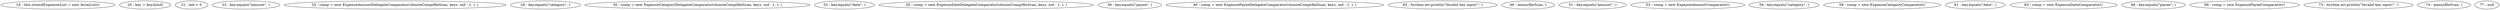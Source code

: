digraph G {
"16 : this.storedExpensesList = new ArrayList()"
"20 : key = keys[ind]"
"21 : ind > 0"
"23 : key.equals(\"amount\", )"
"25 : comp = new ExpenseAmountDelegateComparator(chooseComp(fileScan, keys, ind - 1, ), )"
"28 : key.equals(\"category\", )"
"30 : comp = new ExpenseCategoryDelegateComparator(chooseComp(fileScan, keys, ind - 1, ), )"
"33 : key.equals(\"date\", )"
"35 : comp = new ExpenseDateDelegateComparator(chooseComp(fileScan, keys, ind - 1, ), )"
"38 : key.equals(\"payee\", )"
"40 : comp = new ExpensePayeeDelegateComparator(chooseComp(fileScan, keys, ind - 1, ), )"
"45 : System.err.println(\"Invalid key input!\", )"
"46 : menu(fileScan, )"
"51 : key.equals(\"amount\", )"
"53 : comp = new ExpenseAmountComparator()"
"56 : key.equals(\"category\", )"
"58 : comp = new ExpenseCategoryComparator()"
"61 : key.equals(\"date\", )"
"63 : comp = new ExpenseDateComparator()"
"66 : key.equals(\"payee\", )"
"68 : comp = new ExpensePayeeComparator()"
"73 : System.err.println(\"Invalid key input!\", )"
"74 : menu(fileScan, )"
"77 : null"
}